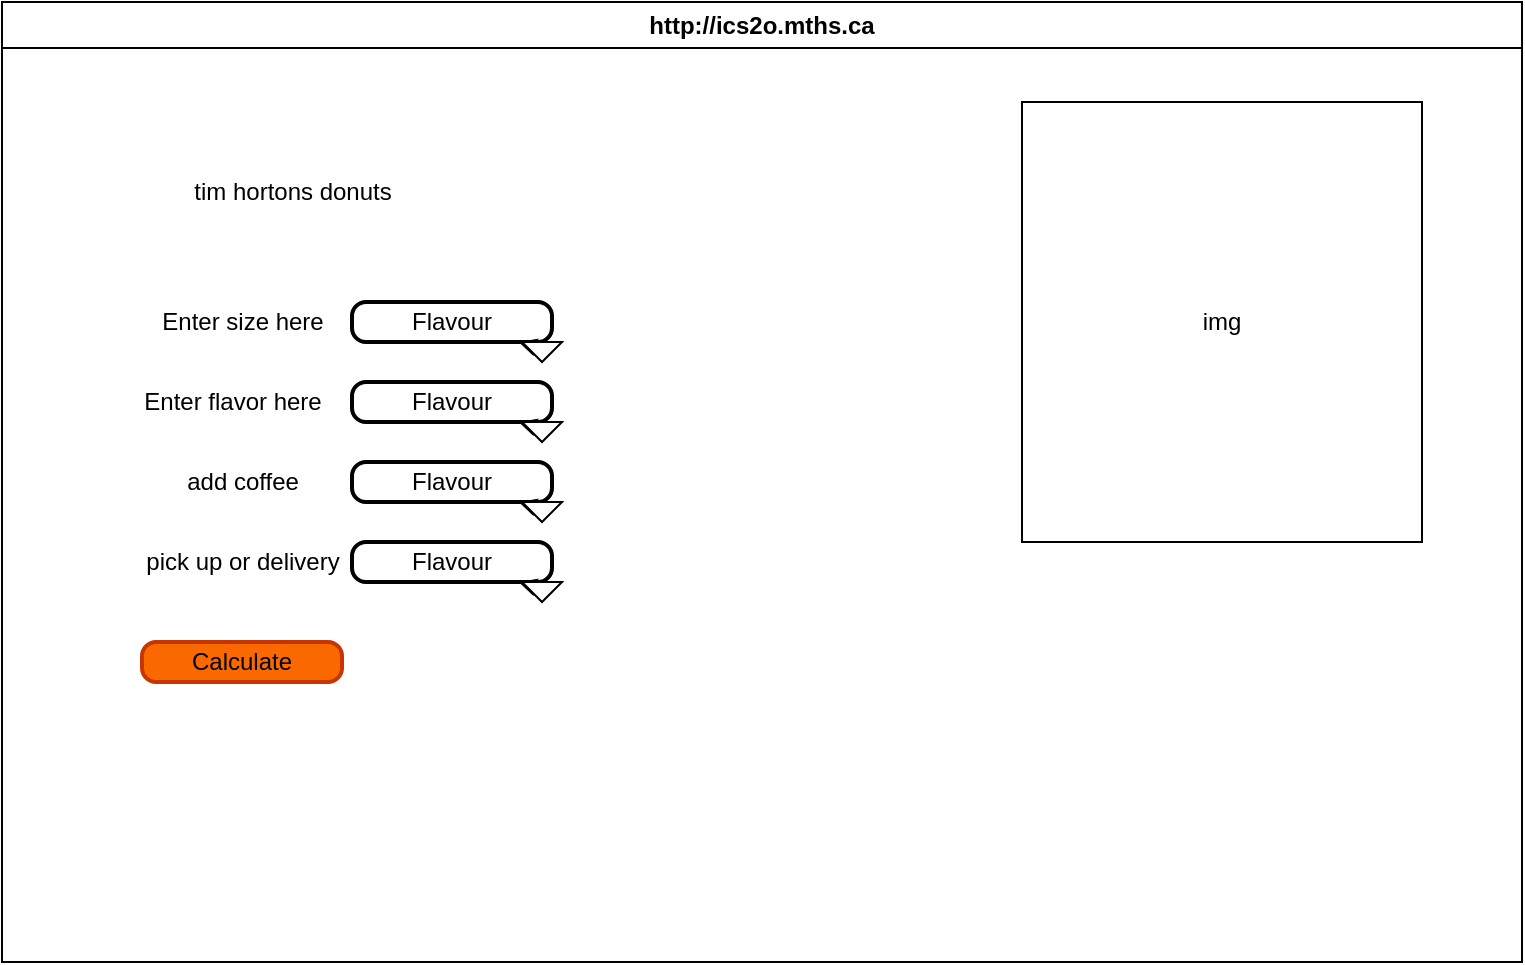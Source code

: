 <mxfile>
    <diagram id="HIP3nbAZw_EuaXWnEj3U" name="Page-1">
        <mxGraphModel dx="378" dy="414" grid="1" gridSize="10" guides="1" tooltips="1" connect="1" arrows="1" fold="1" page="1" pageScale="1" pageWidth="850" pageHeight="1100" math="0" shadow="0">
            <root>
                <mxCell id="0"/>
                <mxCell id="1" parent="0"/>
                <mxCell id="7" value="http://ics2o.mths.ca" style="swimlane;whiteSpace=wrap;html=1;" parent="1" vertex="1">
                    <mxGeometry x="30" y="40" width="760" height="480" as="geometry"/>
                </mxCell>
                <mxCell id="24" value="Enter flavor here" style="text;html=1;align=center;verticalAlign=middle;resizable=0;points=[];autosize=1;strokeColor=none;fillColor=none;" vertex="1" parent="7">
                    <mxGeometry x="60" y="185" width="110" height="30" as="geometry"/>
                </mxCell>
                <mxCell id="25" value="Flavour" style="rounded=1;whiteSpace=wrap;html=1;absoluteArcSize=1;arcSize=14;strokeWidth=2;" vertex="1" parent="7">
                    <mxGeometry x="175" y="190" width="100" height="20" as="geometry"/>
                </mxCell>
                <mxCell id="26" style="edgeStyle=none;html=1;exitX=0;exitY=0.5;exitDx=0;exitDy=0;" edge="1" parent="7" source="28" target="25">
                    <mxGeometry relative="1" as="geometry"/>
                </mxCell>
                <mxCell id="27" style="edgeStyle=none;html=1;exitX=0.5;exitY=0;exitDx=0;exitDy=0;" edge="1" parent="7" source="28" target="25">
                    <mxGeometry relative="1" as="geometry"/>
                </mxCell>
                <mxCell id="28" value="" style="triangle;whiteSpace=wrap;html=1;rotation=90;" vertex="1" parent="7">
                    <mxGeometry x="265" y="205" width="10" height="20" as="geometry"/>
                </mxCell>
                <mxCell id="29" value="add coffee" style="text;html=1;align=center;verticalAlign=middle;resizable=0;points=[];autosize=1;strokeColor=none;fillColor=none;" vertex="1" parent="7">
                    <mxGeometry x="80" y="225" width="80" height="30" as="geometry"/>
                </mxCell>
                <mxCell id="30" value="Flavour" style="rounded=1;whiteSpace=wrap;html=1;absoluteArcSize=1;arcSize=14;strokeWidth=2;" vertex="1" parent="7">
                    <mxGeometry x="175" y="230" width="100" height="20" as="geometry"/>
                </mxCell>
                <mxCell id="31" style="edgeStyle=none;html=1;exitX=0;exitY=0.5;exitDx=0;exitDy=0;" edge="1" parent="7" source="33" target="30">
                    <mxGeometry relative="1" as="geometry"/>
                </mxCell>
                <mxCell id="32" style="edgeStyle=none;html=1;exitX=0.5;exitY=0;exitDx=0;exitDy=0;" edge="1" parent="7" source="33" target="30">
                    <mxGeometry relative="1" as="geometry"/>
                </mxCell>
                <mxCell id="33" value="" style="triangle;whiteSpace=wrap;html=1;rotation=90;" vertex="1" parent="7">
                    <mxGeometry x="265" y="245" width="10" height="20" as="geometry"/>
                </mxCell>
                <mxCell id="34" value="pick up or delivery" style="text;html=1;align=center;verticalAlign=middle;resizable=0;points=[];autosize=1;strokeColor=none;fillColor=none;" vertex="1" parent="7">
                    <mxGeometry x="60" y="265" width="120" height="30" as="geometry"/>
                </mxCell>
                <mxCell id="35" value="Flavour" style="rounded=1;whiteSpace=wrap;html=1;absoluteArcSize=1;arcSize=14;strokeWidth=2;" vertex="1" parent="7">
                    <mxGeometry x="175" y="270" width="100" height="20" as="geometry"/>
                </mxCell>
                <mxCell id="36" style="edgeStyle=none;html=1;exitX=0;exitY=0.5;exitDx=0;exitDy=0;" edge="1" parent="7" source="38" target="35">
                    <mxGeometry relative="1" as="geometry"/>
                </mxCell>
                <mxCell id="37" style="edgeStyle=none;html=1;exitX=0.5;exitY=0;exitDx=0;exitDy=0;" edge="1" parent="7" source="38" target="35">
                    <mxGeometry relative="1" as="geometry"/>
                </mxCell>
                <mxCell id="38" value="" style="triangle;whiteSpace=wrap;html=1;rotation=90;" vertex="1" parent="7">
                    <mxGeometry x="265" y="285" width="10" height="20" as="geometry"/>
                </mxCell>
                <mxCell id="11" value="Calculate" style="rounded=1;whiteSpace=wrap;html=1;absoluteArcSize=1;arcSize=14;strokeWidth=2;fillColor=#fa6800;fontColor=#000000;strokeColor=#C73500;" vertex="1" parent="7">
                    <mxGeometry x="70" y="320" width="100" height="20" as="geometry"/>
                </mxCell>
                <mxCell id="39" value="img" style="whiteSpace=wrap;html=1;" vertex="1" parent="7">
                    <mxGeometry x="510" y="50" width="200" height="220" as="geometry"/>
                </mxCell>
                <mxCell id="8" value="tim hortons donuts" style="text;html=1;align=center;verticalAlign=middle;resizable=0;points=[];autosize=1;strokeColor=none;fillColor=none;" vertex="1" parent="1">
                    <mxGeometry x="115" y="120" width="120" height="30" as="geometry"/>
                </mxCell>
                <mxCell id="9" value="Enter size here" style="text;html=1;align=center;verticalAlign=middle;resizable=0;points=[];autosize=1;strokeColor=none;fillColor=none;" vertex="1" parent="1">
                    <mxGeometry x="100" y="185" width="100" height="30" as="geometry"/>
                </mxCell>
                <mxCell id="10" value="Flavour" style="rounded=1;whiteSpace=wrap;html=1;absoluteArcSize=1;arcSize=14;strokeWidth=2;" vertex="1" parent="1">
                    <mxGeometry x="205" y="190" width="100" height="20" as="geometry"/>
                </mxCell>
                <mxCell id="12" style="edgeStyle=none;html=1;exitX=0;exitY=0.5;exitDx=0;exitDy=0;" edge="1" parent="1" source="14" target="10">
                    <mxGeometry relative="1" as="geometry"/>
                </mxCell>
                <mxCell id="13" style="edgeStyle=none;html=1;exitX=0.5;exitY=0;exitDx=0;exitDy=0;" edge="1" parent="1" source="14" target="10">
                    <mxGeometry relative="1" as="geometry"/>
                </mxCell>
                <mxCell id="14" value="" style="triangle;whiteSpace=wrap;html=1;rotation=90;" vertex="1" parent="1">
                    <mxGeometry x="295" y="205" width="10" height="20" as="geometry"/>
                </mxCell>
            </root>
        </mxGraphModel>
    </diagram>
</mxfile>